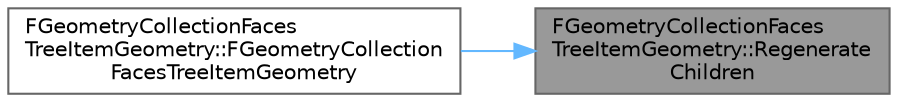 digraph "FGeometryCollectionFacesTreeItemGeometry::RegenerateChildren"
{
 // INTERACTIVE_SVG=YES
 // LATEX_PDF_SIZE
  bgcolor="transparent";
  edge [fontname=Helvetica,fontsize=10,labelfontname=Helvetica,labelfontsize=10];
  node [fontname=Helvetica,fontsize=10,shape=box,height=0.2,width=0.4];
  rankdir="RL";
  Node1 [id="Node000001",label="FGeometryCollectionFaces\lTreeItemGeometry::Regenerate\lChildren",height=0.2,width=0.4,color="gray40", fillcolor="grey60", style="filled", fontcolor="black",tooltip=" "];
  Node1 -> Node2 [id="edge1_Node000001_Node000002",dir="back",color="steelblue1",style="solid",tooltip=" "];
  Node2 [id="Node000002",label="FGeometryCollectionFaces\lTreeItemGeometry::FGeometryCollection\lFacesTreeItemGeometry",height=0.2,width=0.4,color="grey40", fillcolor="white", style="filled",URL="$dd/d4c/classFGeometryCollectionFacesTreeItemGeometry.html#a901a7c46e0ede80548fee9d421e792fa",tooltip=" "];
}
